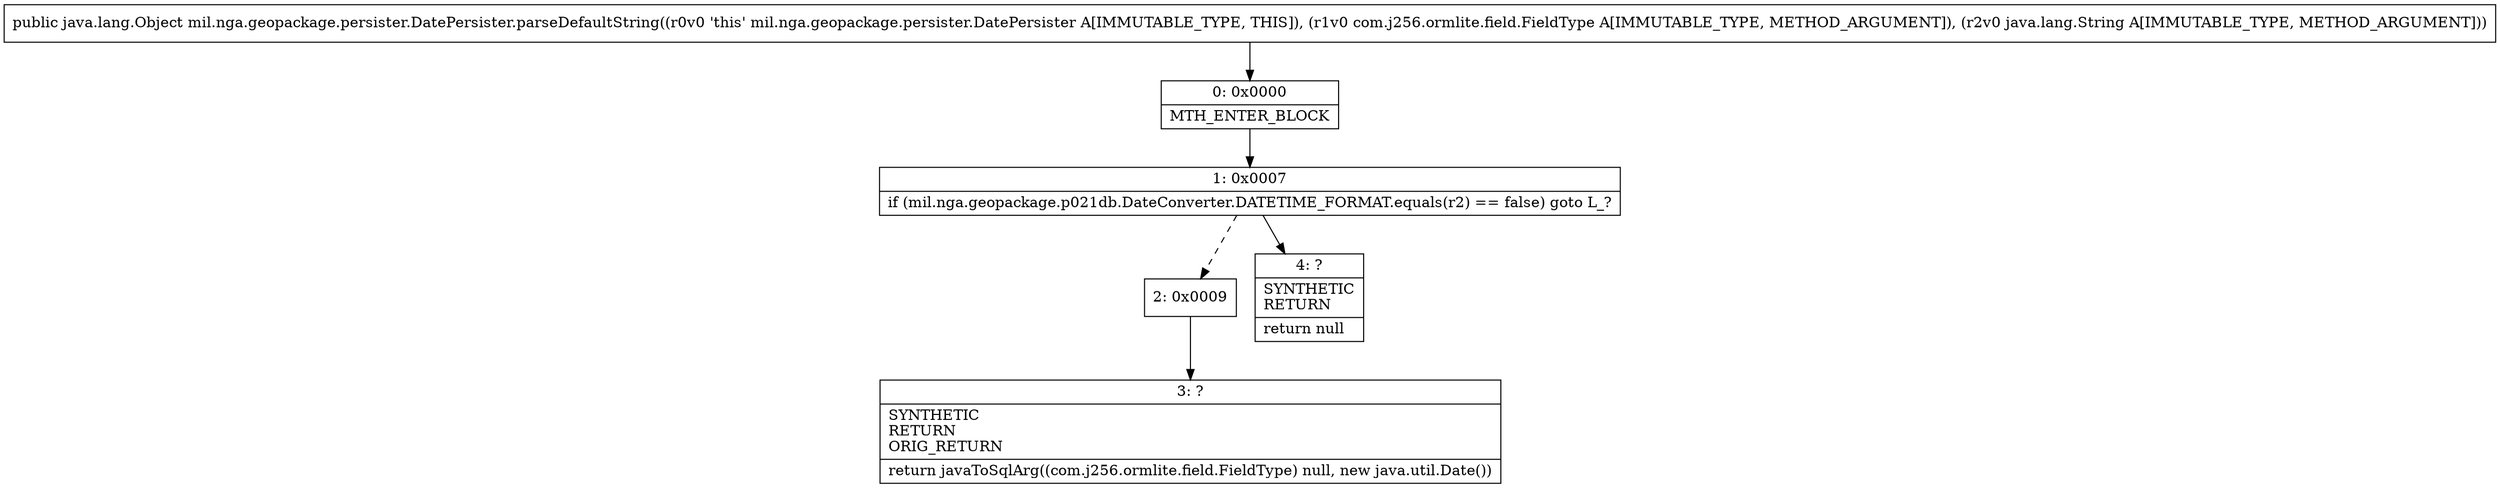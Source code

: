 digraph "CFG formil.nga.geopackage.persister.DatePersister.parseDefaultString(Lcom\/j256\/ormlite\/field\/FieldType;Ljava\/lang\/String;)Ljava\/lang\/Object;" {
Node_0 [shape=record,label="{0\:\ 0x0000|MTH_ENTER_BLOCK\l}"];
Node_1 [shape=record,label="{1\:\ 0x0007|if (mil.nga.geopackage.p021db.DateConverter.DATETIME_FORMAT.equals(r2) == false) goto L_?\l}"];
Node_2 [shape=record,label="{2\:\ 0x0009}"];
Node_3 [shape=record,label="{3\:\ ?|SYNTHETIC\lRETURN\lORIG_RETURN\l|return javaToSqlArg((com.j256.ormlite.field.FieldType) null, new java.util.Date())\l}"];
Node_4 [shape=record,label="{4\:\ ?|SYNTHETIC\lRETURN\l|return null\l}"];
MethodNode[shape=record,label="{public java.lang.Object mil.nga.geopackage.persister.DatePersister.parseDefaultString((r0v0 'this' mil.nga.geopackage.persister.DatePersister A[IMMUTABLE_TYPE, THIS]), (r1v0 com.j256.ormlite.field.FieldType A[IMMUTABLE_TYPE, METHOD_ARGUMENT]), (r2v0 java.lang.String A[IMMUTABLE_TYPE, METHOD_ARGUMENT])) }"];
MethodNode -> Node_0;
Node_0 -> Node_1;
Node_1 -> Node_2[style=dashed];
Node_1 -> Node_4;
Node_2 -> Node_3;
}

